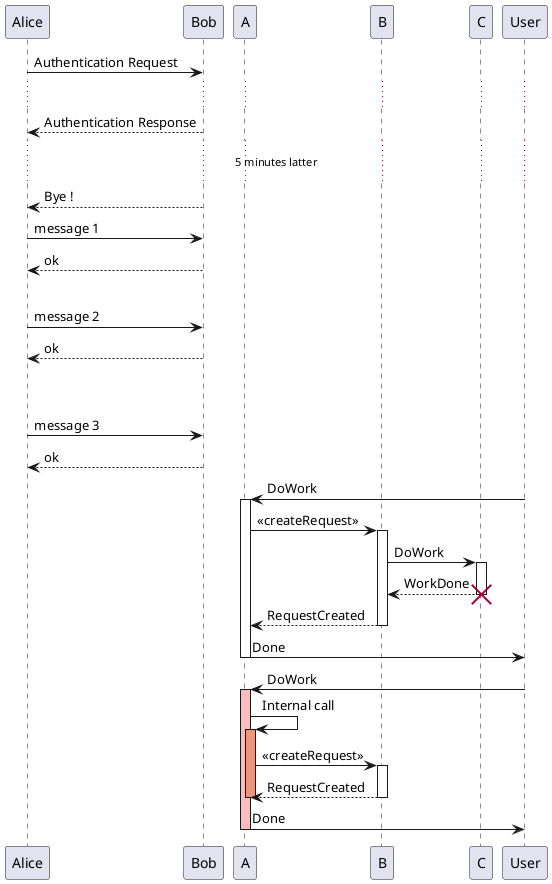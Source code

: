 '你可以使用...来表示延迟，并且还可以给延迟添加注释。
@startuml

Alice -> Bob: Authentication Request
...
Bob --> Alice: Authentication Response
...5 minutes latter...
Bob --> Alice: Bye !

'你可以使用|||来增加空间。
Alice -> Bob: message 1
Bob --> Alice: ok
|||
Alice -> Bob: message 2
Bob --> Alice: ok
||45||
Alice -> Bob: message 3
Bob --> Alice: ok

'生命线的激活与撤销

participant User

User -> A: DoWork
activate A

A -> B: << createRequest >>
activate B

B -> C: DoWork
activate C
C --> B: WorkDone
destroy C

B --> A: RequestCreated
deactivate B

A -> User: Done
deactivate A

participant User

User -> A: DoWork
activate A #FFBBBB

A -> A: Internal call
activate A #DarkSalmon

A -> B: << createRequest >>
activate B

B --> A: RequestCreated
deactivate B
deactivate A
A -> User: Done
deactivate A
@enduml